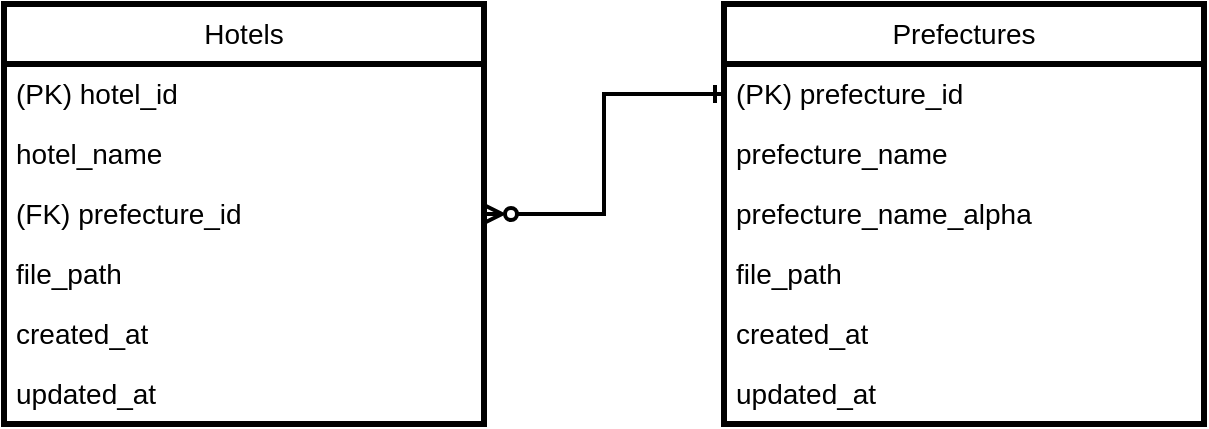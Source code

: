 <mxfile>
    <diagram id="0jA_6ZHpHRFrN86JtNVW" name="erd_original">
        <mxGraphModel dx="868" dy="668" grid="1" gridSize="10" guides="1" tooltips="1" connect="1" arrows="1" fold="1" page="0" pageScale="1" pageWidth="827" pageHeight="1169" background="#ffffff" math="0" shadow="0">
            <root>
                <mxCell id="0"/>
                <mxCell id="1" parent="0"/>
                <mxCell id="_Bwjj4WK3_QmU2ykbQPk-27" value="" style="group" vertex="1" connectable="0" parent="1">
                    <mxGeometry x="320" y="280" width="600" height="210" as="geometry"/>
                </mxCell>
                <mxCell id="2" value="Hotels" style="swimlane;fontStyle=0;childLayout=stackLayout;horizontal=1;startSize=30;horizontalStack=0;resizeParent=1;resizeParentMax=0;resizeLast=0;collapsible=1;marginBottom=0;whiteSpace=wrap;html=1;fillColor=none;fontColor=#000000;strokeColor=#000000;strokeWidth=3;fontSize=14;" parent="_Bwjj4WK3_QmU2ykbQPk-27" vertex="1">
                    <mxGeometry width="240" height="210" as="geometry"/>
                </mxCell>
                <mxCell id="3" value="&lt;font color=&quot;#000000&quot; style=&quot;font-size: 14px;&quot;&gt;(PK) hotel_id&lt;/font&gt;" style="text;strokeColor=none;fillColor=none;align=left;verticalAlign=middle;spacingLeft=4;spacingRight=4;overflow=hidden;points=[[0,0.5],[1,0.5]];portConstraint=eastwest;rotatable=0;whiteSpace=wrap;html=1;fontSize=14;" parent="2" vertex="1">
                    <mxGeometry y="30" width="240" height="30" as="geometry"/>
                </mxCell>
                <mxCell id="6" value="&lt;font color=&quot;#000000&quot; style=&quot;font-size: 14px;&quot;&gt;hotel_name&lt;/font&gt;" style="text;strokeColor=none;fillColor=none;align=left;verticalAlign=middle;spacingLeft=4;spacingRight=4;overflow=hidden;points=[[0,0.5],[1,0.5]];portConstraint=eastwest;rotatable=0;whiteSpace=wrap;html=1;fontSize=14;" parent="2" vertex="1">
                    <mxGeometry y="60" width="240" height="30" as="geometry"/>
                </mxCell>
                <mxCell id="7" value="&lt;font color=&quot;#000000&quot;&gt;(FK) prefecture_id&lt;/font&gt;" style="text;strokeColor=none;fillColor=none;align=left;verticalAlign=middle;spacingLeft=4;spacingRight=4;overflow=hidden;points=[[0,0.5],[1,0.5]];portConstraint=eastwest;rotatable=0;whiteSpace=wrap;html=1;fontSize=14;" parent="2" vertex="1">
                    <mxGeometry y="90" width="240" height="30" as="geometry"/>
                </mxCell>
                <mxCell id="8" value="&lt;font color=&quot;#000000&quot;&gt;file_path&lt;/font&gt;" style="text;strokeColor=none;fillColor=none;align=left;verticalAlign=middle;spacingLeft=4;spacingRight=4;overflow=hidden;points=[[0,0.5],[1,0.5]];portConstraint=eastwest;rotatable=0;whiteSpace=wrap;html=1;fontSize=14;" parent="2" vertex="1">
                    <mxGeometry y="120" width="240" height="30" as="geometry"/>
                </mxCell>
                <mxCell id="9" value="&lt;font color=&quot;#000000&quot;&gt;created_at&lt;/font&gt;" style="text;strokeColor=none;fillColor=none;align=left;verticalAlign=middle;spacingLeft=4;spacingRight=4;overflow=hidden;points=[[0,0.5],[1,0.5]];portConstraint=eastwest;rotatable=0;whiteSpace=wrap;html=1;fontSize=14;" parent="2" vertex="1">
                    <mxGeometry y="150" width="240" height="30" as="geometry"/>
                </mxCell>
                <mxCell id="10" value="&lt;font color=&quot;#000000&quot;&gt;updated_at&lt;/font&gt;" style="text;strokeColor=none;fillColor=none;align=left;verticalAlign=middle;spacingLeft=4;spacingRight=4;overflow=hidden;points=[[0,0.5],[1,0.5]];portConstraint=eastwest;rotatable=0;whiteSpace=wrap;html=1;fontSize=14;" parent="2" vertex="1">
                    <mxGeometry y="180" width="240" height="30" as="geometry"/>
                </mxCell>
                <mxCell id="11" value="Prefectures" style="swimlane;fontStyle=0;childLayout=stackLayout;horizontal=1;startSize=30;horizontalStack=0;resizeParent=1;resizeParentMax=0;resizeLast=0;collapsible=1;marginBottom=0;whiteSpace=wrap;html=1;fillColor=none;fontColor=#000000;strokeColor=#000000;strokeWidth=3;fontSize=14;" parent="_Bwjj4WK3_QmU2ykbQPk-27" vertex="1">
                    <mxGeometry x="360" width="240" height="210" as="geometry"/>
                </mxCell>
                <mxCell id="14" value="&lt;font color=&quot;#000000&quot;&gt;(PK) prefecture_id&lt;/font&gt;" style="text;strokeColor=none;fillColor=none;align=left;verticalAlign=middle;spacingLeft=4;spacingRight=4;overflow=hidden;points=[[0,0.5],[1,0.5]];portConstraint=eastwest;rotatable=0;whiteSpace=wrap;html=1;fontSize=14;" parent="11" vertex="1">
                    <mxGeometry y="30" width="240" height="30" as="geometry"/>
                </mxCell>
                <mxCell id="13" value="&lt;font color=&quot;#000000&quot; style=&quot;font-size: 14px;&quot;&gt;prefecture_name&lt;/font&gt;" style="text;strokeColor=none;fillColor=none;align=left;verticalAlign=middle;spacingLeft=4;spacingRight=4;overflow=hidden;points=[[0,0.5],[1,0.5]];portConstraint=eastwest;rotatable=0;whiteSpace=wrap;html=1;fontSize=14;" parent="11" vertex="1">
                    <mxGeometry y="60" width="240" height="30" as="geometry"/>
                </mxCell>
                <mxCell id="27" value="&lt;font color=&quot;#000000&quot; style=&quot;font-size: 14px;&quot;&gt;prefecture_name_alpha&lt;/font&gt;" style="text;strokeColor=none;fillColor=none;align=left;verticalAlign=middle;spacingLeft=4;spacingRight=4;overflow=hidden;points=[[0,0.5],[1,0.5]];portConstraint=eastwest;rotatable=0;whiteSpace=wrap;html=1;fontSize=14;" parent="11" vertex="1">
                    <mxGeometry y="90" width="240" height="30" as="geometry"/>
                </mxCell>
                <mxCell id="15" value="&lt;font color=&quot;#000000&quot;&gt;file_path&lt;/font&gt;" style="text;strokeColor=none;fillColor=none;align=left;verticalAlign=middle;spacingLeft=4;spacingRight=4;overflow=hidden;points=[[0,0.5],[1,0.5]];portConstraint=eastwest;rotatable=0;whiteSpace=wrap;html=1;fontSize=14;" parent="11" vertex="1">
                    <mxGeometry y="120" width="240" height="30" as="geometry"/>
                </mxCell>
                <mxCell id="16" value="&lt;font color=&quot;#000000&quot;&gt;created_at&lt;/font&gt;" style="text;strokeColor=none;fillColor=none;align=left;verticalAlign=middle;spacingLeft=4;spacingRight=4;overflow=hidden;points=[[0,0.5],[1,0.5]];portConstraint=eastwest;rotatable=0;whiteSpace=wrap;html=1;fontSize=14;" parent="11" vertex="1">
                    <mxGeometry y="150" width="240" height="30" as="geometry"/>
                </mxCell>
                <mxCell id="17" value="&lt;font color=&quot;#000000&quot;&gt;updated_at&lt;/font&gt;" style="text;strokeColor=none;fillColor=none;align=left;verticalAlign=middle;spacingLeft=4;spacingRight=4;overflow=hidden;points=[[0,0.5],[1,0.5]];portConstraint=eastwest;rotatable=0;whiteSpace=wrap;html=1;fontSize=14;" parent="11" vertex="1">
                    <mxGeometry y="180" width="240" height="30" as="geometry"/>
                </mxCell>
                <mxCell id="26" style="edgeStyle=none;html=1;exitX=1;exitY=0.5;exitDx=0;exitDy=0;entryX=0;entryY=0.5;entryDx=0;entryDy=0;fontSize=14;fontColor=#000000;rounded=0;strokeColor=#000000;endArrow=ERone;endFill=0;strokeWidth=2;startArrow=ERzeroToMany;startFill=0;" parent="_Bwjj4WK3_QmU2ykbQPk-27" source="7" target="14" edge="1">
                    <mxGeometry relative="1" as="geometry">
                        <Array as="points">
                            <mxPoint x="300" y="105"/>
                            <mxPoint x="300" y="45"/>
                        </Array>
                    </mxGeometry>
                </mxCell>
            </root>
        </mxGraphModel>
    </diagram>
    <diagram name="erd_optional" id="FsXMMx2f5BazeWOPxOBv">
        <mxGraphModel dx="1268" dy="668" grid="1" gridSize="10" guides="1" tooltips="1" connect="1" arrows="1" fold="1" page="0" pageScale="1" pageWidth="827" pageHeight="1169" background="#ffffff" math="0" shadow="0">
            <root>
                <mxCell id="ZLV6lab1o6krFEtX43Qy-0"/>
                <mxCell id="ZLV6lab1o6krFEtX43Qy-1" parent="ZLV6lab1o6krFEtX43Qy-0"/>
                <mxCell id="QjPI-vqJ7RIOL_jYWk91-0" value="" style="group" vertex="1" connectable="0" parent="ZLV6lab1o6krFEtX43Qy-1">
                    <mxGeometry x="-40" y="280" width="960" height="270" as="geometry"/>
                </mxCell>
                <mxCell id="ZLV6lab1o6krFEtX43Qy-2" value="Hotels" style="swimlane;fontStyle=0;childLayout=stackLayout;horizontal=1;startSize=30;horizontalStack=0;resizeParent=1;resizeParentMax=0;resizeLast=0;collapsible=1;marginBottom=0;whiteSpace=wrap;html=1;fillColor=none;fontColor=#000000;strokeColor=#000000;strokeWidth=3;fontSize=14;" parent="QjPI-vqJ7RIOL_jYWk91-0" vertex="1">
                    <mxGeometry x="360" width="240" height="210" as="geometry"/>
                </mxCell>
                <mxCell id="ZLV6lab1o6krFEtX43Qy-3" value="&lt;font color=&quot;#000000&quot; style=&quot;font-size: 14px;&quot;&gt;(PK) hotel_id&lt;/font&gt;" style="text;strokeColor=none;fillColor=none;align=left;verticalAlign=middle;spacingLeft=4;spacingRight=4;overflow=hidden;points=[[0,0.5],[1,0.5]];portConstraint=eastwest;rotatable=0;whiteSpace=wrap;html=1;fontSize=14;" parent="ZLV6lab1o6krFEtX43Qy-2" vertex="1">
                    <mxGeometry y="30" width="240" height="30" as="geometry"/>
                </mxCell>
                <mxCell id="ZLV6lab1o6krFEtX43Qy-4" value="&lt;font color=&quot;#000000&quot; style=&quot;font-size: 14px;&quot;&gt;hotel_name&lt;/font&gt;" style="text;strokeColor=none;fillColor=none;align=left;verticalAlign=middle;spacingLeft=4;spacingRight=4;overflow=hidden;points=[[0,0.5],[1,0.5]];portConstraint=eastwest;rotatable=0;whiteSpace=wrap;html=1;fontSize=14;" parent="ZLV6lab1o6krFEtX43Qy-2" vertex="1">
                    <mxGeometry y="60" width="240" height="30" as="geometry"/>
                </mxCell>
                <mxCell id="ZLV6lab1o6krFEtX43Qy-5" value="&lt;font color=&quot;#000000&quot;&gt;(FK) prefecture_id&lt;/font&gt;" style="text;strokeColor=none;fillColor=none;align=left;verticalAlign=middle;spacingLeft=4;spacingRight=4;overflow=hidden;points=[[0,0.5],[1,0.5]];portConstraint=eastwest;rotatable=0;whiteSpace=wrap;html=1;fontSize=14;" parent="ZLV6lab1o6krFEtX43Qy-2" vertex="1">
                    <mxGeometry y="90" width="240" height="30" as="geometry"/>
                </mxCell>
                <mxCell id="ZLV6lab1o6krFEtX43Qy-6" value="&lt;font color=&quot;#000000&quot;&gt;file_path&lt;/font&gt;" style="text;strokeColor=none;fillColor=none;align=left;verticalAlign=middle;spacingLeft=4;spacingRight=4;overflow=hidden;points=[[0,0.5],[1,0.5]];portConstraint=eastwest;rotatable=0;whiteSpace=wrap;html=1;fontSize=14;" parent="ZLV6lab1o6krFEtX43Qy-2" vertex="1">
                    <mxGeometry y="120" width="240" height="30" as="geometry"/>
                </mxCell>
                <mxCell id="ZLV6lab1o6krFEtX43Qy-7" value="&lt;font color=&quot;#000000&quot;&gt;created_at&lt;/font&gt;" style="text;strokeColor=none;fillColor=none;align=left;verticalAlign=middle;spacingLeft=4;spacingRight=4;overflow=hidden;points=[[0,0.5],[1,0.5]];portConstraint=eastwest;rotatable=0;whiteSpace=wrap;html=1;fontSize=14;" parent="ZLV6lab1o6krFEtX43Qy-2" vertex="1">
                    <mxGeometry y="150" width="240" height="30" as="geometry"/>
                </mxCell>
                <mxCell id="ZLV6lab1o6krFEtX43Qy-8" value="&lt;font color=&quot;#000000&quot;&gt;updated_at&lt;/font&gt;" style="text;strokeColor=none;fillColor=none;align=left;verticalAlign=middle;spacingLeft=4;spacingRight=4;overflow=hidden;points=[[0,0.5],[1,0.5]];portConstraint=eastwest;rotatable=0;whiteSpace=wrap;html=1;fontSize=14;" parent="ZLV6lab1o6krFEtX43Qy-2" vertex="1">
                    <mxGeometry y="180" width="240" height="30" as="geometry"/>
                </mxCell>
                <mxCell id="ZLV6lab1o6krFEtX43Qy-15" style="edgeStyle=none;html=1;exitX=1;exitY=0.5;exitDx=0;exitDy=0;entryX=0;entryY=0.25;entryDx=0;entryDy=0;fontSize=14;fontColor=#000000;rounded=0;strokeColor=#000000;endArrow=ERone;endFill=0;strokeWidth=2;startArrow=ERzeroToMany;startFill=0;" parent="QjPI-vqJ7RIOL_jYWk91-0" source="ZLV6lab1o6krFEtX43Qy-5" edge="1">
                    <mxGeometry relative="1" as="geometry">
                        <Array as="points">
                            <mxPoint x="660" y="105"/>
                            <mxPoint x="660" y="45"/>
                        </Array>
                        <mxPoint x="720" y="45" as="targetPoint"/>
                    </mxGeometry>
                </mxCell>
                <mxCell id="oL4aNW-kUZdu1tzFusvD-0" value="Bookings" style="swimlane;fontStyle=0;childLayout=stackLayout;horizontal=1;startSize=30;horizontalStack=0;resizeParent=1;resizeParentMax=0;resizeLast=0;collapsible=1;marginBottom=0;whiteSpace=wrap;html=1;fillColor=none;fontColor=#000000;strokeColor=#000000;strokeWidth=3;fontSize=14;" parent="QjPI-vqJ7RIOL_jYWk91-0" vertex="1">
                    <mxGeometry width="240" height="270" as="geometry"/>
                </mxCell>
                <mxCell id="oL4aNW-kUZdu1tzFusvD-1" value="&lt;font color=&quot;#000000&quot; style=&quot;font-size: 14px;&quot;&gt;(PK) booking_id&lt;/font&gt;" style="text;strokeColor=none;fillColor=none;align=left;verticalAlign=middle;spacingLeft=4;spacingRight=4;overflow=hidden;points=[[0,0.5],[1,0.5]];portConstraint=eastwest;rotatable=0;whiteSpace=wrap;html=1;fontSize=14;" parent="oL4aNW-kUZdu1tzFusvD-0" vertex="1">
                    <mxGeometry y="30" width="240" height="30" as="geometry"/>
                </mxCell>
                <mxCell id="oL4aNW-kUZdu1tzFusvD-3" value="&lt;font color=&quot;#000000&quot;&gt;(FK) hotel_id&lt;/font&gt;" style="text;strokeColor=none;fillColor=none;align=left;verticalAlign=middle;spacingLeft=4;spacingRight=4;overflow=hidden;points=[[0,0.5],[1,0.5]];portConstraint=eastwest;rotatable=0;whiteSpace=wrap;html=1;fontSize=14;" parent="oL4aNW-kUZdu1tzFusvD-0" vertex="1">
                    <mxGeometry y="60" width="240" height="30" as="geometry"/>
                </mxCell>
                <mxCell id="oL4aNW-kUZdu1tzFusvD-4" value="&lt;font color=&quot;#000000&quot;&gt;customer_name&lt;br&gt;&lt;/font&gt;" style="text;strokeColor=none;fillColor=none;align=left;verticalAlign=middle;spacingLeft=4;spacingRight=4;overflow=hidden;points=[[0,0.5],[1,0.5]];portConstraint=eastwest;rotatable=0;whiteSpace=wrap;html=1;fontSize=14;" parent="oL4aNW-kUZdu1tzFusvD-0" vertex="1">
                    <mxGeometry y="90" width="240" height="30" as="geometry"/>
                </mxCell>
                <mxCell id="oL4aNW-kUZdu1tzFusvD-7" value="&lt;font color=&quot;#000000&quot;&gt;customer_contact&lt;br&gt;&lt;/font&gt;" style="text;strokeColor=none;fillColor=none;align=left;verticalAlign=middle;spacingLeft=4;spacingRight=4;overflow=hidden;points=[[0,0.5],[1,0.5]];portConstraint=eastwest;rotatable=0;whiteSpace=wrap;html=1;fontSize=14;" parent="oL4aNW-kUZdu1tzFusvD-0" vertex="1">
                    <mxGeometry y="120" width="240" height="30" as="geometry"/>
                </mxCell>
                <mxCell id="oL4aNW-kUZdu1tzFusvD-8" value="&lt;font color=&quot;#000000&quot;&gt;chekin_time&lt;br&gt;&lt;/font&gt;" style="text;strokeColor=none;fillColor=none;align=left;verticalAlign=middle;spacingLeft=4;spacingRight=4;overflow=hidden;points=[[0,0.5],[1,0.5]];portConstraint=eastwest;rotatable=0;whiteSpace=wrap;html=1;fontSize=14;" parent="oL4aNW-kUZdu1tzFusvD-0" vertex="1">
                    <mxGeometry y="150" width="240" height="30" as="geometry"/>
                </mxCell>
                <mxCell id="oL4aNW-kUZdu1tzFusvD-9" value="&lt;font color=&quot;#000000&quot;&gt;chekout_time&lt;br&gt;&lt;/font&gt;" style="text;strokeColor=none;fillColor=none;align=left;verticalAlign=middle;spacingLeft=4;spacingRight=4;overflow=hidden;points=[[0,0.5],[1,0.5]];portConstraint=eastwest;rotatable=0;whiteSpace=wrap;html=1;fontSize=14;" parent="oL4aNW-kUZdu1tzFusvD-0" vertex="1">
                    <mxGeometry y="180" width="240" height="30" as="geometry"/>
                </mxCell>
                <mxCell id="oL4aNW-kUZdu1tzFusvD-5" value="&lt;font color=&quot;#000000&quot;&gt;created_at&lt;/font&gt;" style="text;strokeColor=none;fillColor=none;align=left;verticalAlign=middle;spacingLeft=4;spacingRight=4;overflow=hidden;points=[[0,0.5],[1,0.5]];portConstraint=eastwest;rotatable=0;whiteSpace=wrap;html=1;fontSize=14;" parent="oL4aNW-kUZdu1tzFusvD-0" vertex="1">
                    <mxGeometry y="210" width="240" height="30" as="geometry"/>
                </mxCell>
                <mxCell id="oL4aNW-kUZdu1tzFusvD-6" value="&lt;font color=&quot;#000000&quot;&gt;updated_at&lt;/font&gt;" style="text;strokeColor=none;fillColor=none;align=left;verticalAlign=middle;spacingLeft=4;spacingRight=4;overflow=hidden;points=[[0,0.5],[1,0.5]];portConstraint=eastwest;rotatable=0;whiteSpace=wrap;html=1;fontSize=14;" parent="oL4aNW-kUZdu1tzFusvD-0" vertex="1">
                    <mxGeometry y="240" width="240" height="30" as="geometry"/>
                </mxCell>
                <mxCell id="oL4aNW-kUZdu1tzFusvD-10" style="edgeStyle=none;rounded=0;html=1;exitX=1;exitY=0.5;exitDx=0;exitDy=0;entryX=0;entryY=0.5;entryDx=0;entryDy=0;strokeColor=#000000;strokeWidth=2;fontSize=14;fontColor=#000000;startArrow=ERzeroToMany;startFill=0;endArrow=ERone;endFill=0;" parent="QjPI-vqJ7RIOL_jYWk91-0" source="oL4aNW-kUZdu1tzFusvD-3" target="ZLV6lab1o6krFEtX43Qy-3" edge="1">
                    <mxGeometry relative="1" as="geometry">
                        <Array as="points">
                            <mxPoint x="300" y="75"/>
                            <mxPoint x="300" y="45"/>
                        </Array>
                    </mxGeometry>
                </mxCell>
                <mxCell id="kfG62rtQxSc69EC0aff9-0" value="Prefectures" style="swimlane;fontStyle=0;childLayout=stackLayout;horizontal=1;startSize=30;horizontalStack=0;resizeParent=1;resizeParentMax=0;resizeLast=0;collapsible=1;marginBottom=0;whiteSpace=wrap;html=1;fillColor=none;fontColor=#000000;strokeColor=#000000;strokeWidth=3;fontSize=14;" parent="QjPI-vqJ7RIOL_jYWk91-0" vertex="1">
                    <mxGeometry x="720" width="240" height="210" as="geometry"/>
                </mxCell>
                <mxCell id="kfG62rtQxSc69EC0aff9-1" value="&lt;font color=&quot;#000000&quot;&gt;(PK) prefecture_id&lt;/font&gt;" style="text;strokeColor=none;fillColor=none;align=left;verticalAlign=middle;spacingLeft=4;spacingRight=4;overflow=hidden;points=[[0,0.5],[1,0.5]];portConstraint=eastwest;rotatable=0;whiteSpace=wrap;html=1;fontSize=14;" parent="kfG62rtQxSc69EC0aff9-0" vertex="1">
                    <mxGeometry y="30" width="240" height="30" as="geometry"/>
                </mxCell>
                <mxCell id="kfG62rtQxSc69EC0aff9-2" value="&lt;font color=&quot;#000000&quot; style=&quot;font-size: 14px;&quot;&gt;prefecture_name&lt;/font&gt;" style="text;strokeColor=none;fillColor=none;align=left;verticalAlign=middle;spacingLeft=4;spacingRight=4;overflow=hidden;points=[[0,0.5],[1,0.5]];portConstraint=eastwest;rotatable=0;whiteSpace=wrap;html=1;fontSize=14;" parent="kfG62rtQxSc69EC0aff9-0" vertex="1">
                    <mxGeometry y="60" width="240" height="30" as="geometry"/>
                </mxCell>
                <mxCell id="kfG62rtQxSc69EC0aff9-3" value="&lt;font color=&quot;#000000&quot; style=&quot;font-size: 14px;&quot;&gt;prefecture_name_alpha&lt;/font&gt;" style="text;strokeColor=none;fillColor=none;align=left;verticalAlign=middle;spacingLeft=4;spacingRight=4;overflow=hidden;points=[[0,0.5],[1,0.5]];portConstraint=eastwest;rotatable=0;whiteSpace=wrap;html=1;fontSize=14;" parent="kfG62rtQxSc69EC0aff9-0" vertex="1">
                    <mxGeometry y="90" width="240" height="30" as="geometry"/>
                </mxCell>
                <mxCell id="kfG62rtQxSc69EC0aff9-4" value="&lt;font color=&quot;#000000&quot;&gt;file_path&lt;/font&gt;" style="text;strokeColor=none;fillColor=none;align=left;verticalAlign=middle;spacingLeft=4;spacingRight=4;overflow=hidden;points=[[0,0.5],[1,0.5]];portConstraint=eastwest;rotatable=0;whiteSpace=wrap;html=1;fontSize=14;" parent="kfG62rtQxSc69EC0aff9-0" vertex="1">
                    <mxGeometry y="120" width="240" height="30" as="geometry"/>
                </mxCell>
                <mxCell id="kfG62rtQxSc69EC0aff9-5" value="&lt;font color=&quot;#000000&quot;&gt;created_at&lt;/font&gt;" style="text;strokeColor=none;fillColor=none;align=left;verticalAlign=middle;spacingLeft=4;spacingRight=4;overflow=hidden;points=[[0,0.5],[1,0.5]];portConstraint=eastwest;rotatable=0;whiteSpace=wrap;html=1;fontSize=14;" parent="kfG62rtQxSc69EC0aff9-0" vertex="1">
                    <mxGeometry y="150" width="240" height="30" as="geometry"/>
                </mxCell>
                <mxCell id="kfG62rtQxSc69EC0aff9-6" value="&lt;font color=&quot;#000000&quot;&gt;updated_at&lt;/font&gt;" style="text;strokeColor=none;fillColor=none;align=left;verticalAlign=middle;spacingLeft=4;spacingRight=4;overflow=hidden;points=[[0,0.5],[1,0.5]];portConstraint=eastwest;rotatable=0;whiteSpace=wrap;html=1;fontSize=14;" parent="kfG62rtQxSc69EC0aff9-0" vertex="1">
                    <mxGeometry y="180" width="240" height="30" as="geometry"/>
                </mxCell>
            </root>
        </mxGraphModel>
    </diagram>
</mxfile>